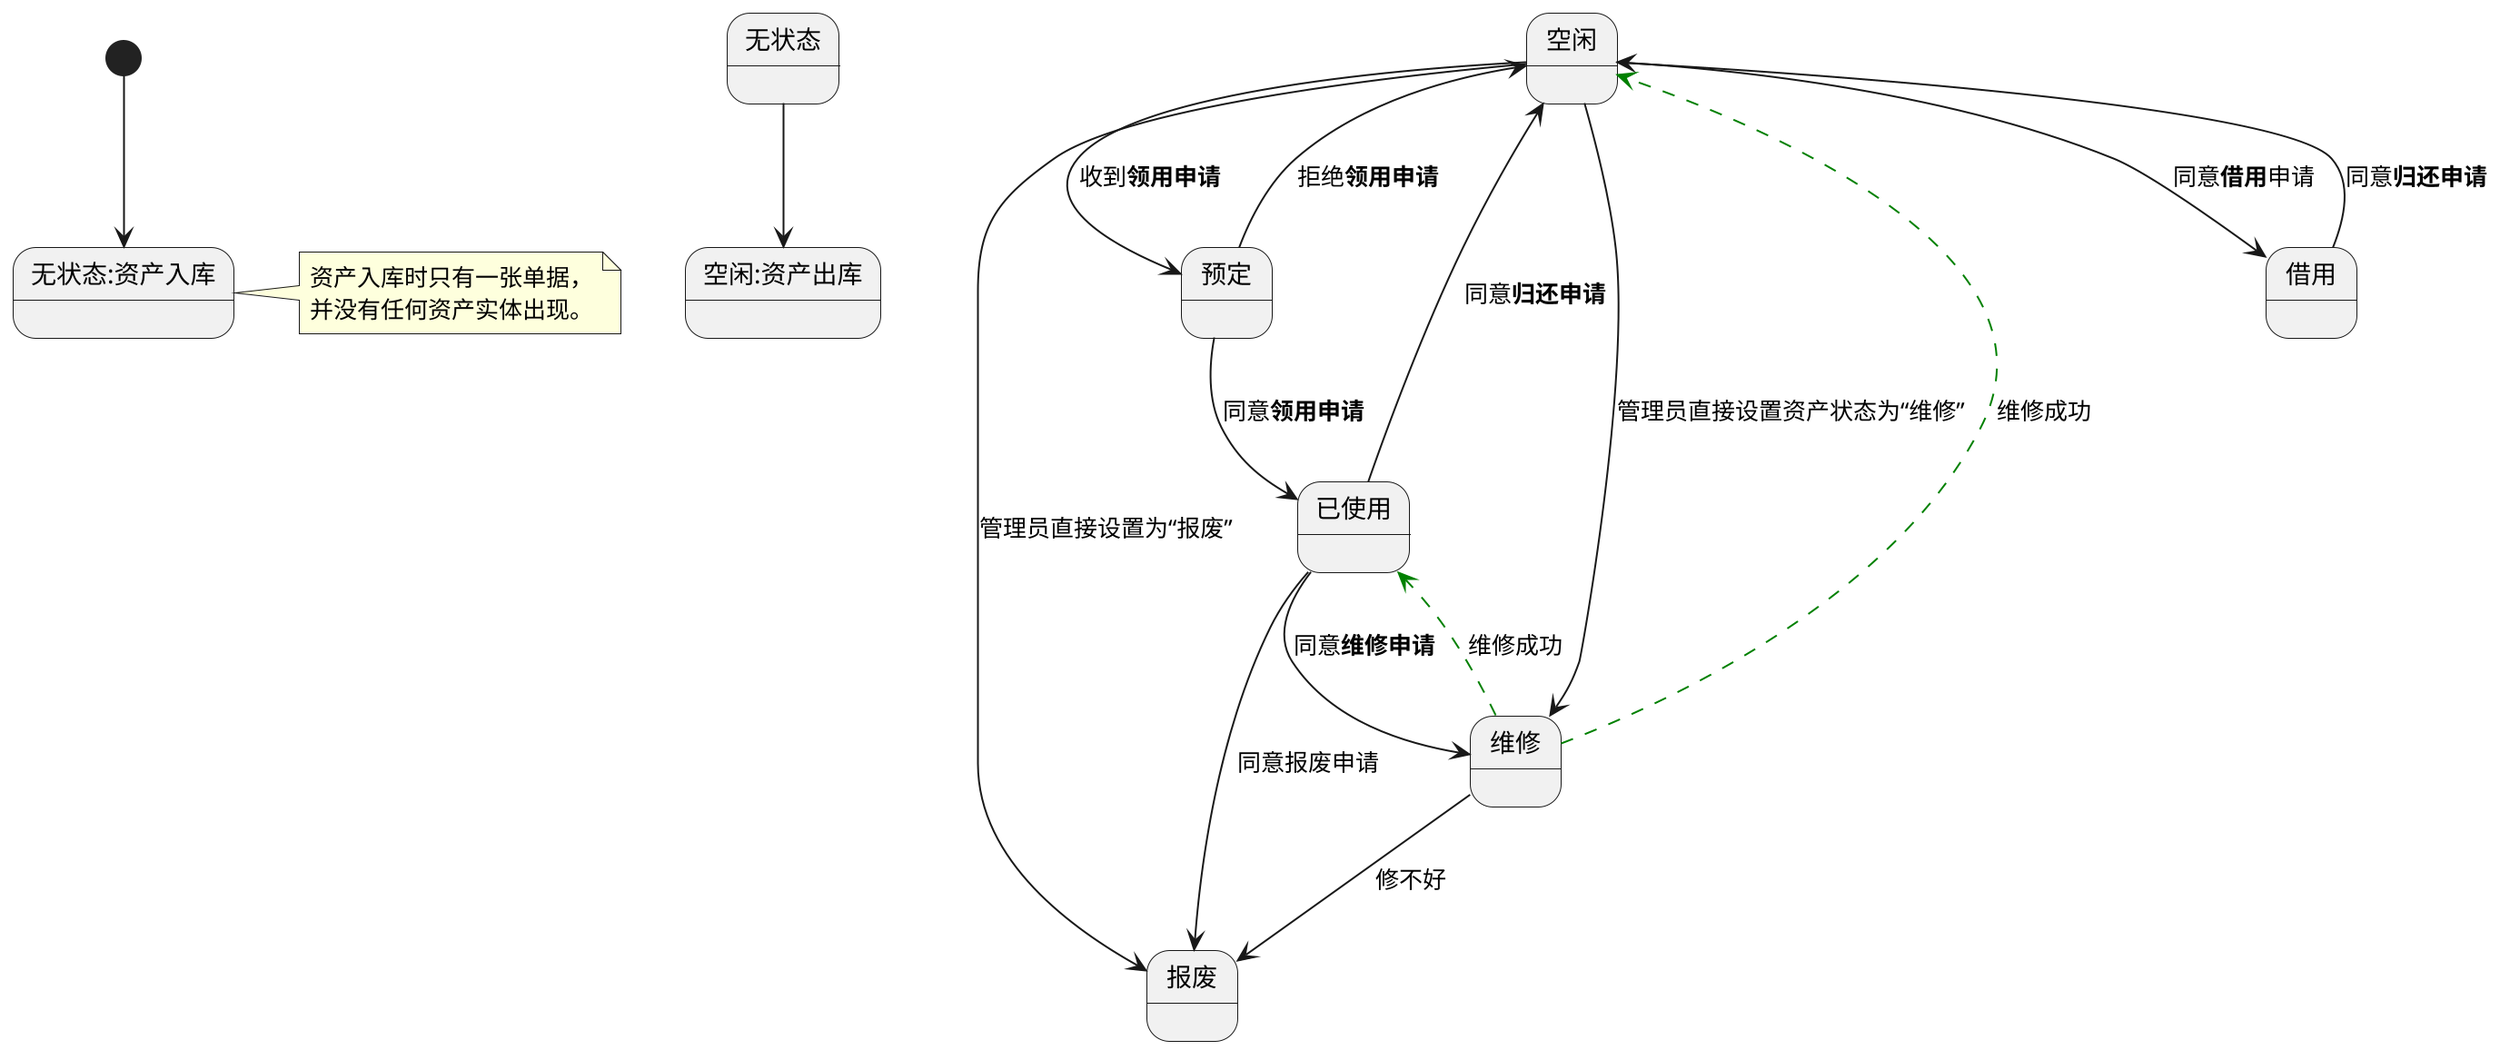 @startuml
'scale 350 width
scale 2
[*] --> 无状态:资产入库
note right
资产入库时只有一张单据，
并没有任何资产实体出现。
end note
无状态 --> 空闲:资产出库
空闲 --> 预定: 收到<b>领用申请
预定 --> 已使用:同意<b>领用申请
预定 --> 空闲:拒绝<b>领用申请

空闲 --> 借用: 同意<b>借用</b>申请
空闲 --> 报废: 管理员直接设置为“报废”
借用 --> 空闲: 同意<b>归还申请

空闲 --> 维修: 管理员直接设置资产状态为“维修”
维修 -[#green,dashed]-> 空闲: 维修成功

已使用 -->空闲: 同意<b>归还申请
已使用 -->维修: 同意<b>维修申请
维修 -[#green,dashed]-> 已使用: 维修成功
维修 --> 报废: 修不好

已使用 -->报废: 同意报废申请

@enduml